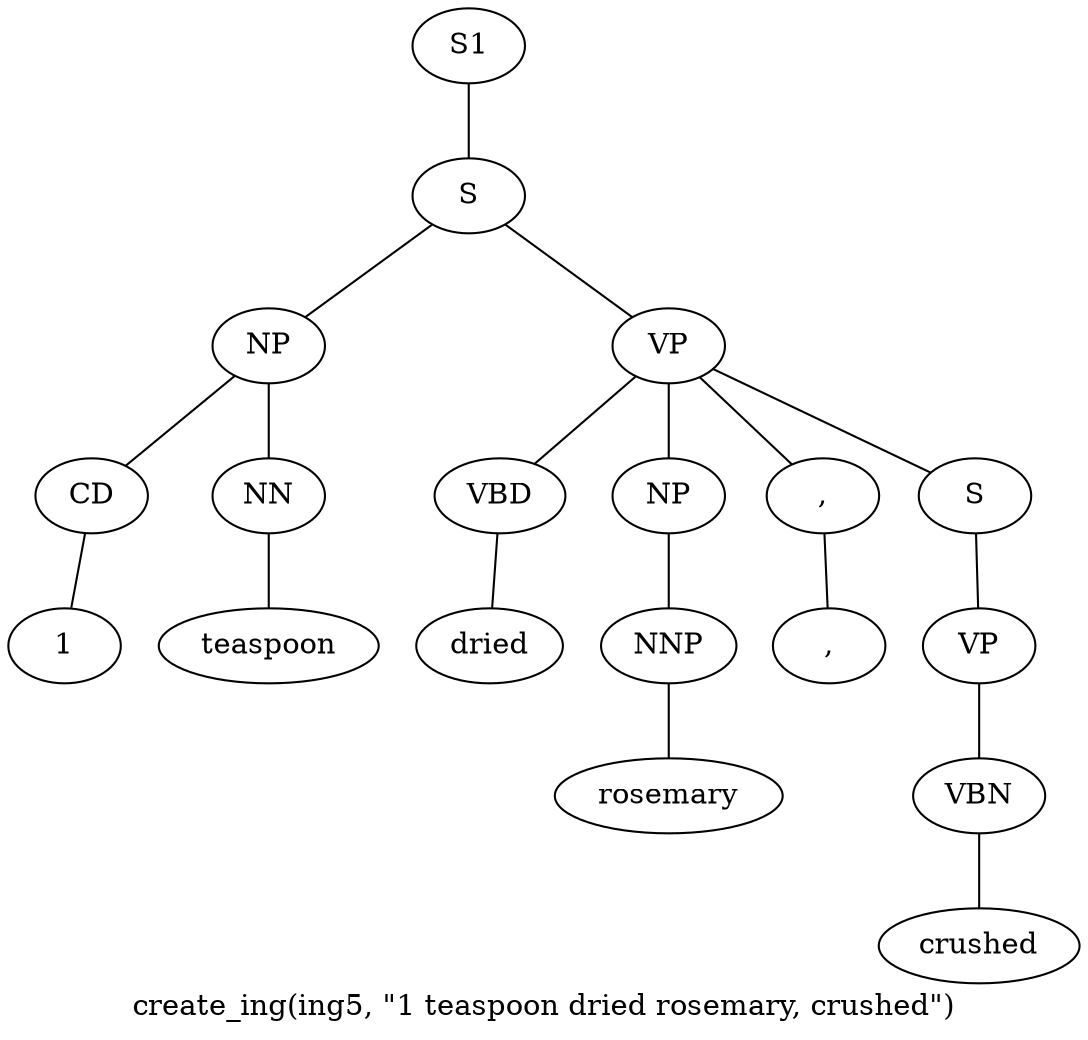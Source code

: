 graph SyntaxGraph {
	label = "create_ing(ing5, \"1 teaspoon dried rosemary, crushed\")";
	Node0 [label="S1"];
	Node1 [label="S"];
	Node2 [label="NP"];
	Node3 [label="CD"];
	Node4 [label="1"];
	Node5 [label="NN"];
	Node6 [label="teaspoon"];
	Node7 [label="VP"];
	Node8 [label="VBD"];
	Node9 [label="dried"];
	Node10 [label="NP"];
	Node11 [label="NNP"];
	Node12 [label="rosemary"];
	Node13 [label=","];
	Node14 [label=","];
	Node15 [label="S"];
	Node16 [label="VP"];
	Node17 [label="VBN"];
	Node18 [label="crushed"];

	Node0 -- Node1;
	Node1 -- Node2;
	Node1 -- Node7;
	Node2 -- Node3;
	Node2 -- Node5;
	Node3 -- Node4;
	Node5 -- Node6;
	Node7 -- Node8;
	Node7 -- Node10;
	Node7 -- Node13;
	Node7 -- Node15;
	Node8 -- Node9;
	Node10 -- Node11;
	Node11 -- Node12;
	Node13 -- Node14;
	Node15 -- Node16;
	Node16 -- Node17;
	Node17 -- Node18;
}
